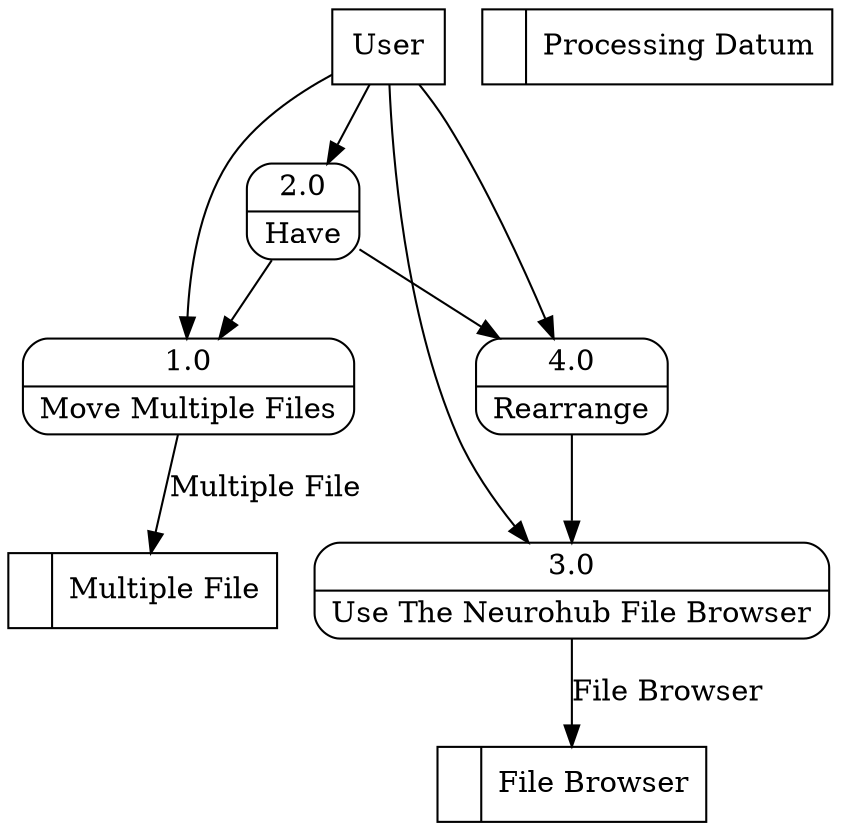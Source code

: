 digraph dfd2{ 
node[shape=record]
200 [label="<f0>  |<f1> Multiple File " ];
201 [label="<f0>  |<f1> File Browser " ];
202 [label="<f0>  |<f1> Processing Datum " ];
203 [label="User" shape=box];
204 [label="{<f0> 1.0|<f1> Move Multiple Files }" shape=Mrecord];
205 [label="{<f0> 2.0|<f1> Have }" shape=Mrecord];
206 [label="{<f0> 3.0|<f1> Use The Neurohub File Browser }" shape=Mrecord];
207 [label="{<f0> 4.0|<f1> Rearrange }" shape=Mrecord];
203 -> 204
203 -> 205
203 -> 206
203 -> 207
204 -> 200 [label="Multiple File"]
205 -> 204
205 -> 207
206 -> 201 [label="File Browser"]
207 -> 206
}